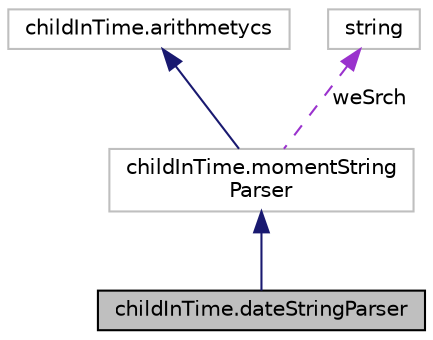 digraph "childInTime.dateStringParser"
{
 // LATEX_PDF_SIZE
  edge [fontname="Helvetica",fontsize="10",labelfontname="Helvetica",labelfontsize="10"];
  node [fontname="Helvetica",fontsize="10",shape=record];
  Node1 [label="childInTime.dateStringParser",height=0.2,width=0.4,color="black", fillcolor="grey75", style="filled", fontcolor="black",tooltip=" "];
  Node2 -> Node1 [dir="back",color="midnightblue",fontsize="10",style="solid",fontname="Helvetica"];
  Node2 [label="childInTime.momentString\lParser",height=0.2,width=0.4,color="grey75", fillcolor="white", style="filled",URL="$classchildInTime_1_1momentStringParser.html",tooltip=" "];
  Node3 -> Node2 [dir="back",color="midnightblue",fontsize="10",style="solid",fontname="Helvetica"];
  Node3 [label="childInTime.arithmetycs",height=0.2,width=0.4,color="grey75", fillcolor="white", style="filled",URL="$classchildInTime_1_1arithmetycs.html",tooltip=" "];
  Node4 -> Node2 [dir="back",color="darkorchid3",fontsize="10",style="dashed",label=" weSrch" ,fontname="Helvetica"];
  Node4 [label="string",height=0.2,width=0.4,color="grey75", fillcolor="white", style="filled",tooltip=" "];
}
